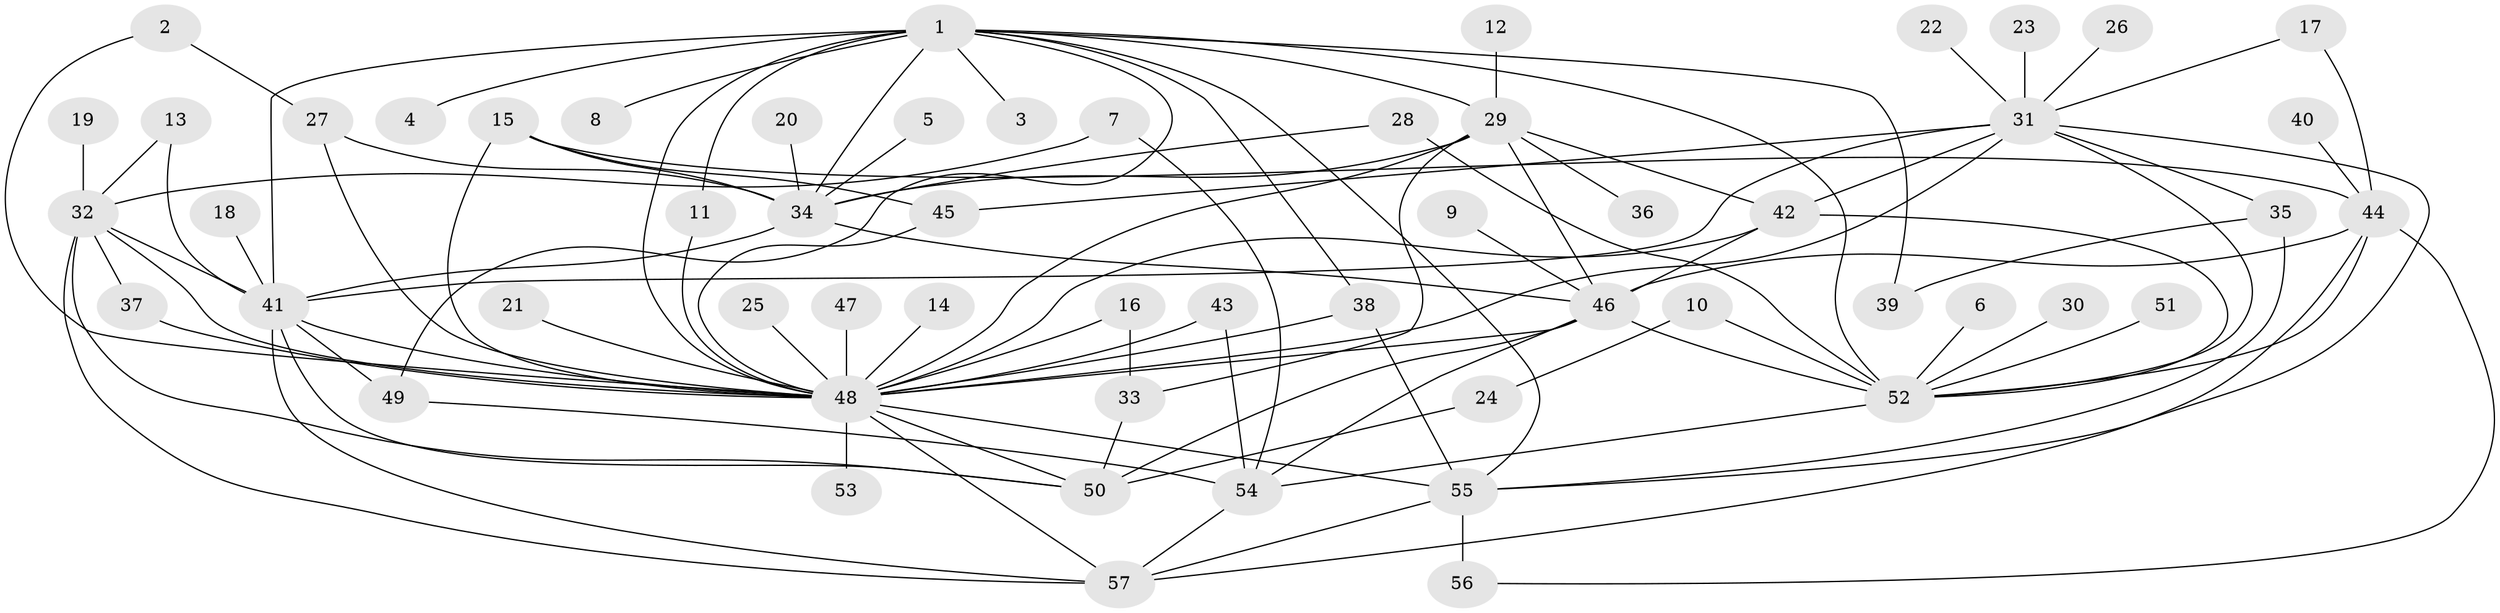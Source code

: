 // original degree distribution, {5: 0.061946902654867256, 12: 0.017699115044247787, 25: 0.008849557522123894, 1: 0.35398230088495575, 14: 0.008849557522123894, 8: 0.02654867256637168, 2: 0.25663716814159293, 6: 0.017699115044247787, 4: 0.07079646017699115, 3: 0.1415929203539823, 9: 0.008849557522123894, 7: 0.02654867256637168}
// Generated by graph-tools (version 1.1) at 2025/26/03/09/25 03:26:03]
// undirected, 57 vertices, 105 edges
graph export_dot {
graph [start="1"]
  node [color=gray90,style=filled];
  1;
  2;
  3;
  4;
  5;
  6;
  7;
  8;
  9;
  10;
  11;
  12;
  13;
  14;
  15;
  16;
  17;
  18;
  19;
  20;
  21;
  22;
  23;
  24;
  25;
  26;
  27;
  28;
  29;
  30;
  31;
  32;
  33;
  34;
  35;
  36;
  37;
  38;
  39;
  40;
  41;
  42;
  43;
  44;
  45;
  46;
  47;
  48;
  49;
  50;
  51;
  52;
  53;
  54;
  55;
  56;
  57;
  1 -- 3 [weight=1.0];
  1 -- 4 [weight=1.0];
  1 -- 8 [weight=1.0];
  1 -- 11 [weight=1.0];
  1 -- 29 [weight=1.0];
  1 -- 34 [weight=1.0];
  1 -- 38 [weight=1.0];
  1 -- 39 [weight=1.0];
  1 -- 41 [weight=1.0];
  1 -- 48 [weight=2.0];
  1 -- 49 [weight=1.0];
  1 -- 52 [weight=1.0];
  1 -- 55 [weight=1.0];
  2 -- 27 [weight=1.0];
  2 -- 48 [weight=1.0];
  5 -- 34 [weight=1.0];
  6 -- 52 [weight=1.0];
  7 -- 32 [weight=1.0];
  7 -- 54 [weight=1.0];
  9 -- 46 [weight=1.0];
  10 -- 24 [weight=1.0];
  10 -- 52 [weight=1.0];
  11 -- 48 [weight=1.0];
  12 -- 29 [weight=1.0];
  13 -- 32 [weight=1.0];
  13 -- 41 [weight=1.0];
  14 -- 48 [weight=1.0];
  15 -- 34 [weight=1.0];
  15 -- 44 [weight=1.0];
  15 -- 45 [weight=1.0];
  15 -- 48 [weight=1.0];
  16 -- 33 [weight=1.0];
  16 -- 48 [weight=1.0];
  17 -- 31 [weight=1.0];
  17 -- 44 [weight=1.0];
  18 -- 41 [weight=1.0];
  19 -- 32 [weight=1.0];
  20 -- 34 [weight=1.0];
  21 -- 48 [weight=1.0];
  22 -- 31 [weight=1.0];
  23 -- 31 [weight=1.0];
  24 -- 50 [weight=1.0];
  25 -- 48 [weight=1.0];
  26 -- 31 [weight=1.0];
  27 -- 34 [weight=1.0];
  27 -- 48 [weight=1.0];
  28 -- 34 [weight=1.0];
  28 -- 52 [weight=1.0];
  29 -- 33 [weight=1.0];
  29 -- 34 [weight=1.0];
  29 -- 36 [weight=1.0];
  29 -- 42 [weight=1.0];
  29 -- 46 [weight=1.0];
  29 -- 48 [weight=1.0];
  30 -- 52 [weight=1.0];
  31 -- 35 [weight=1.0];
  31 -- 41 [weight=1.0];
  31 -- 42 [weight=3.0];
  31 -- 45 [weight=1.0];
  31 -- 48 [weight=1.0];
  31 -- 52 [weight=1.0];
  31 -- 55 [weight=1.0];
  32 -- 37 [weight=1.0];
  32 -- 41 [weight=1.0];
  32 -- 48 [weight=1.0];
  32 -- 50 [weight=1.0];
  32 -- 57 [weight=1.0];
  33 -- 50 [weight=1.0];
  34 -- 41 [weight=1.0];
  34 -- 46 [weight=1.0];
  35 -- 39 [weight=1.0];
  35 -- 55 [weight=1.0];
  37 -- 48 [weight=1.0];
  38 -- 48 [weight=1.0];
  38 -- 55 [weight=1.0];
  40 -- 44 [weight=1.0];
  41 -- 48 [weight=2.0];
  41 -- 49 [weight=1.0];
  41 -- 50 [weight=1.0];
  41 -- 57 [weight=1.0];
  42 -- 46 [weight=1.0];
  42 -- 48 [weight=1.0];
  42 -- 52 [weight=1.0];
  43 -- 48 [weight=1.0];
  43 -- 54 [weight=1.0];
  44 -- 46 [weight=1.0];
  44 -- 52 [weight=1.0];
  44 -- 56 [weight=1.0];
  44 -- 57 [weight=1.0];
  45 -- 48 [weight=1.0];
  46 -- 48 [weight=2.0];
  46 -- 50 [weight=1.0];
  46 -- 52 [weight=2.0];
  46 -- 54 [weight=1.0];
  47 -- 48 [weight=1.0];
  48 -- 50 [weight=1.0];
  48 -- 53 [weight=1.0];
  48 -- 55 [weight=2.0];
  48 -- 57 [weight=1.0];
  49 -- 54 [weight=1.0];
  51 -- 52 [weight=1.0];
  52 -- 54 [weight=1.0];
  54 -- 57 [weight=1.0];
  55 -- 56 [weight=2.0];
  55 -- 57 [weight=1.0];
}
